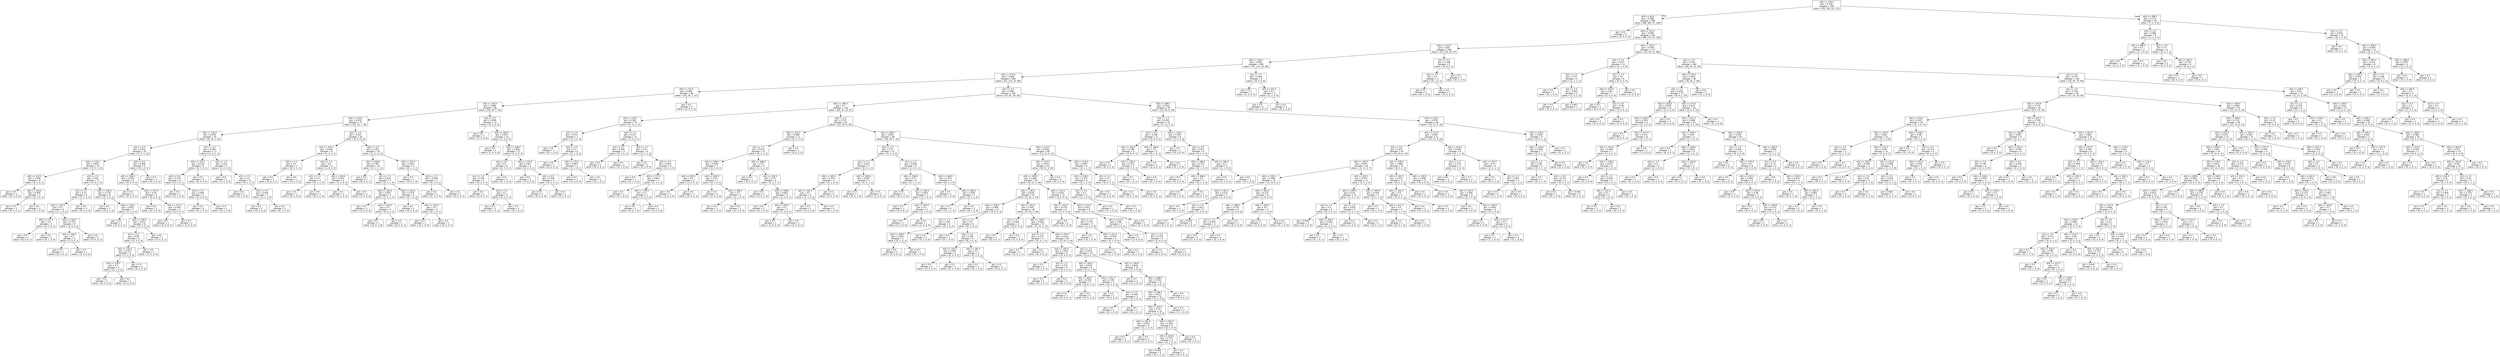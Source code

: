 digraph Tree {
node [shape=box, fontname="helvetica"] ;
edge [fontname="helvetica"] ;
0 [label="x[0] <= 278.5\ngini = 0.704\nsamples = 500\nvalue = [95, 182, 52, 171]"] ;
1 [label="x[0] <= 94.5\ngini = 0.698\nsamples = 480\nvalue = [88, 180, 47, 165]"] ;
0 -> 1 [labeldistance=2.5, labelangle=45, headlabel="True"] ;
2 [label="gini = 0.0\nsamples = 4\nvalue = [0, 4, 0, 0]"] ;
1 -> 2 ;
3 [label="x[0] <= 223.5\ngini = 0.699\nsamples = 476\nvalue = [88, 176, 47, 165]"] ;
1 -> 3 ;
4 [label="x[0] <= 222.5\ngini = 0.69\nsamples = 299\nvalue = [57, 120, 25, 97]"] ;
3 -> 4 ;
5 [label="x[0] <= 220.5\ngini = 0.695\nsamples = 290\nvalue = [57, 112, 25, 96]"] ;
4 -> 5 ;
6 [label="x[0] <= 174.0\ngini = 0.693\nsamples = 284\nvalue = [53, 110, 25, 96]"] ;
5 -> 6 ;
7 [label="x[0] <= 172.5\ngini = 0.682\nsamples = 89\nvalue = [16, 29, 7, 37]"] ;
6 -> 7 ;
8 [label="x[0] <= 165.0\ngini = 0.689\nsamples = 86\nvalue = [16, 29, 7, 34]"] ;
7 -> 8 ;
9 [label="x[0] <= 153.5\ngini = 0.678\nsamples = 71\nvalue = [10, 24, 7, 30]"] ;
8 -> 9 ;
10 [label="x[0] <= 150.5\ngini = 0.678\nsamples = 45\nvalue = [8, 18, 3, 16]"] ;
9 -> 10 ;
11 [label="x[2] <= 3.5\ngini = 0.652\nsamples = 32\nvalue = [7, 9, 1, 15]"] ;
10 -> 11 ;
12 [label="x[0] <= 132.5\ngini = 0.639\nsamples = 23\nvalue = [3, 9, 1, 10]"] ;
11 -> 12 ;
13 [label="x[0] <= 122.5\ngini = 0.278\nsamples = 6\nvalue = [0, 5, 0, 1]"] ;
12 -> 13 ;
14 [label="gini = 0.0\nsamples = 3\nvalue = [0, 3, 0, 0]"] ;
13 -> 14 ;
15 [label="x[0] <= 126.0\ngini = 0.444\nsamples = 3\nvalue = [0, 2, 0, 1]"] ;
13 -> 15 ;
16 [label="gini = 0.0\nsamples = 1\nvalue = [0, 0, 0, 1]"] ;
15 -> 16 ;
17 [label="gini = 0.0\nsamples = 2\nvalue = [0, 2, 0, 0]"] ;
15 -> 17 ;
18 [label="x[2] <= 2.5\ngini = 0.63\nsamples = 17\nvalue = [3, 4, 1, 9]"] ;
12 -> 18 ;
19 [label="x[1] <= 1.5\ngini = 0.37\nsamples = 9\nvalue = [1, 1, 0, 7]"] ;
18 -> 19 ;
20 [label="x[0] <= 141.5\ngini = 0.5\nsamples = 6\nvalue = [1, 1, 0, 4]"] ;
19 -> 20 ;
21 [label="x[0] <= 137.5\ngini = 0.5\nsamples = 2\nvalue = [0, 1, 0, 1]"] ;
20 -> 21 ;
22 [label="gini = 0.0\nsamples = 1\nvalue = [0, 0, 0, 1]"] ;
21 -> 22 ;
23 [label="gini = 0.0\nsamples = 1\nvalue = [0, 1, 0, 0]"] ;
21 -> 23 ;
24 [label="x[0] <= 146.5\ngini = 0.375\nsamples = 4\nvalue = [1, 0, 0, 3]"] ;
20 -> 24 ;
25 [label="x[0] <= 144.5\ngini = 0.5\nsamples = 2\nvalue = [1, 0, 0, 1]"] ;
24 -> 25 ;
26 [label="gini = 0.0\nsamples = 1\nvalue = [0, 0, 0, 1]"] ;
25 -> 26 ;
27 [label="gini = 0.0\nsamples = 1\nvalue = [1, 0, 0, 0]"] ;
25 -> 27 ;
28 [label="gini = 0.0\nsamples = 2\nvalue = [0, 0, 0, 2]"] ;
24 -> 28 ;
29 [label="gini = 0.0\nsamples = 3\nvalue = [0, 0, 0, 3]"] ;
19 -> 29 ;
30 [label="x[0] <= 136.0\ngini = 0.719\nsamples = 8\nvalue = [2, 3, 1, 2]"] ;
18 -> 30 ;
31 [label="gini = 0.0\nsamples = 1\nvalue = [0, 0, 1, 0]"] ;
30 -> 31 ;
32 [label="x[0] <= 138.5\ngini = 0.653\nsamples = 7\nvalue = [2, 3, 0, 2]"] ;
30 -> 32 ;
33 [label="gini = 0.0\nsamples = 1\nvalue = [0, 0, 0, 1]"] ;
32 -> 33 ;
34 [label="x[0] <= 149.5\ngini = 0.611\nsamples = 6\nvalue = [2, 3, 0, 1]"] ;
32 -> 34 ;
35 [label="x[1] <= 1.5\ngini = 0.48\nsamples = 5\nvalue = [2, 3, 0, 0]"] ;
34 -> 35 ;
36 [label="x[0] <= 141.0\ngini = 0.375\nsamples = 4\nvalue = [1, 3, 0, 0]"] ;
35 -> 36 ;
37 [label="x[0] <= 139.5\ngini = 0.5\nsamples = 2\nvalue = [1, 1, 0, 0]"] ;
36 -> 37 ;
38 [label="gini = 0.0\nsamples = 1\nvalue = [0, 1, 0, 0]"] ;
37 -> 38 ;
39 [label="gini = 0.0\nsamples = 1\nvalue = [1, 0, 0, 0]"] ;
37 -> 39 ;
40 [label="gini = 0.0\nsamples = 2\nvalue = [0, 2, 0, 0]"] ;
36 -> 40 ;
41 [label="gini = 0.0\nsamples = 1\nvalue = [1, 0, 0, 0]"] ;
35 -> 41 ;
42 [label="gini = 0.0\nsamples = 1\nvalue = [0, 0, 0, 1]"] ;
34 -> 42 ;
43 [label="x[2] <= 4.5\ngini = 0.494\nsamples = 9\nvalue = [4, 0, 0, 5]"] ;
11 -> 43 ;
44 [label="x[0] <= 106.0\ngini = 0.444\nsamples = 6\nvalue = [4, 0, 0, 2]"] ;
43 -> 44 ;
45 [label="gini = 0.0\nsamples = 1\nvalue = [0, 0, 0, 1]"] ;
44 -> 45 ;
46 [label="x[0] <= 127.0\ngini = 0.32\nsamples = 5\nvalue = [4, 0, 0, 1]"] ;
44 -> 46 ;
47 [label="gini = 0.0\nsamples = 2\nvalue = [2, 0, 0, 0]"] ;
46 -> 47 ;
48 [label="x[0] <= 137.5\ngini = 0.444\nsamples = 3\nvalue = [2, 0, 0, 1]"] ;
46 -> 48 ;
49 [label="gini = 0.0\nsamples = 1\nvalue = [0, 0, 0, 1]"] ;
48 -> 49 ;
50 [label="gini = 0.0\nsamples = 2\nvalue = [2, 0, 0, 0]"] ;
48 -> 50 ;
51 [label="gini = 0.0\nsamples = 3\nvalue = [0, 0, 0, 3]"] ;
43 -> 51 ;
52 [label="x[1] <= 1.5\ngini = 0.485\nsamples = 13\nvalue = [1, 9, 2, 1]"] ;
10 -> 52 ;
53 [label="x[0] <= 151.5\ngini = 0.219\nsamples = 8\nvalue = [0, 7, 0, 1]"] ;
52 -> 53 ;
54 [label="x[2] <= 2.0\ngini = 0.375\nsamples = 4\nvalue = [0, 3, 0, 1]"] ;
53 -> 54 ;
55 [label="gini = 0.0\nsamples = 1\nvalue = [0, 1, 0, 0]"] ;
54 -> 55 ;
56 [label="x[2] <= 3.5\ngini = 0.444\nsamples = 3\nvalue = [0, 2, 0, 1]"] ;
54 -> 56 ;
57 [label="gini = 0.5\nsamples = 2\nvalue = [0, 1, 0, 1]"] ;
56 -> 57 ;
58 [label="gini = 0.0\nsamples = 1\nvalue = [0, 1, 0, 0]"] ;
56 -> 58 ;
59 [label="gini = 0.0\nsamples = 4\nvalue = [0, 4, 0, 0]"] ;
53 -> 59 ;
60 [label="x[2] <= 1.5\ngini = 0.64\nsamples = 5\nvalue = [1, 2, 2, 0]"] ;
52 -> 60 ;
61 [label="gini = 0.0\nsamples = 1\nvalue = [1, 0, 0, 0]"] ;
60 -> 61 ;
62 [label="x[2] <= 2.5\ngini = 0.5\nsamples = 4\nvalue = [0, 2, 2, 0]"] ;
60 -> 62 ;
63 [label="gini = 0.0\nsamples = 1\nvalue = [0, 1, 0, 0]"] ;
62 -> 63 ;
64 [label="x[2] <= 4.5\ngini = 0.444\nsamples = 3\nvalue = [0, 1, 2, 0]"] ;
62 -> 64 ;
65 [label="gini = 0.0\nsamples = 2\nvalue = [0, 0, 2, 0]"] ;
64 -> 65 ;
66 [label="gini = 0.0\nsamples = 1\nvalue = [0, 1, 0, 0]"] ;
64 -> 66 ;
67 [label="x[2] <= 2.5\ngini = 0.627\nsamples = 26\nvalue = [2, 6, 4, 14]"] ;
9 -> 67 ;
68 [label="x[0] <= 155.5\ngini = 0.656\nsamples = 8\nvalue = [1, 4, 2, 1]"] ;
67 -> 68 ;
69 [label="x[2] <= 1.5\ngini = 0.5\nsamples = 2\nvalue = [0, 0, 1, 1]"] ;
68 -> 69 ;
70 [label="gini = 0.0\nsamples = 1\nvalue = [0, 0, 0, 1]"] ;
69 -> 70 ;
71 [label="gini = 0.0\nsamples = 1\nvalue = [0, 0, 1, 0]"] ;
69 -> 71 ;
72 [label="x[2] <= 1.5\ngini = 0.5\nsamples = 6\nvalue = [1, 4, 1, 0]"] ;
68 -> 72 ;
73 [label="x[1] <= 1.5\ngini = 0.5\nsamples = 2\nvalue = [0, 1, 1, 0]"] ;
72 -> 73 ;
74 [label="gini = 0.0\nsamples = 1\nvalue = [0, 1, 0, 0]"] ;
73 -> 74 ;
75 [label="gini = 0.0\nsamples = 1\nvalue = [0, 0, 1, 0]"] ;
73 -> 75 ;
76 [label="x[0] <= 163.0\ngini = 0.375\nsamples = 4\nvalue = [1, 3, 0, 0]"] ;
72 -> 76 ;
77 [label="gini = 0.0\nsamples = 3\nvalue = [0, 3, 0, 0]"] ;
76 -> 77 ;
78 [label="gini = 0.0\nsamples = 1\nvalue = [1, 0, 0, 0]"] ;
76 -> 78 ;
79 [label="x[2] <= 4.5\ngini = 0.451\nsamples = 18\nvalue = [1, 2, 2, 13]"] ;
67 -> 79 ;
80 [label="x[0] <= 160.0\ngini = 0.367\nsamples = 14\nvalue = [1, 1, 1, 11]"] ;
79 -> 80 ;
81 [label="gini = 0.0\nsamples = 7\nvalue = [0, 0, 0, 7]"] ;
80 -> 81 ;
82 [label="x[1] <= 1.5\ngini = 0.612\nsamples = 7\nvalue = [1, 1, 1, 4]"] ;
80 -> 82 ;
83 [label="x[0] <= 162.0\ngini = 0.667\nsamples = 3\nvalue = [1, 0, 1, 1]"] ;
82 -> 83 ;
84 [label="gini = 0.0\nsamples = 1\nvalue = [1, 0, 0, 0]"] ;
83 -> 84 ;
85 [label="x[0] <= 163.5\ngini = 0.5\nsamples = 2\nvalue = [0, 0, 1, 1]"] ;
83 -> 85 ;
86 [label="gini = 0.0\nsamples = 1\nvalue = [0, 0, 1, 0]"] ;
85 -> 86 ;
87 [label="gini = 0.0\nsamples = 1\nvalue = [0, 0, 0, 1]"] ;
85 -> 87 ;
88 [label="x[0] <= 162.0\ngini = 0.375\nsamples = 4\nvalue = [0, 1, 0, 3]"] ;
82 -> 88 ;
89 [label="gini = 0.0\nsamples = 2\nvalue = [0, 0, 0, 2]"] ;
88 -> 89 ;
90 [label="x[0] <= 163.5\ngini = 0.5\nsamples = 2\nvalue = [0, 1, 0, 1]"] ;
88 -> 90 ;
91 [label="gini = 0.0\nsamples = 1\nvalue = [0, 1, 0, 0]"] ;
90 -> 91 ;
92 [label="gini = 0.0\nsamples = 1\nvalue = [0, 0, 0, 1]"] ;
90 -> 92 ;
93 [label="x[0] <= 155.5\ngini = 0.625\nsamples = 4\nvalue = [0, 1, 1, 2]"] ;
79 -> 93 ;
94 [label="gini = 0.0\nsamples = 1\nvalue = [0, 0, 1, 0]"] ;
93 -> 94 ;
95 [label="x[1] <= 1.5\ngini = 0.444\nsamples = 3\nvalue = [0, 1, 0, 2]"] ;
93 -> 95 ;
96 [label="gini = 0.0\nsamples = 1\nvalue = [0, 1, 0, 0]"] ;
95 -> 96 ;
97 [label="gini = 0.0\nsamples = 2\nvalue = [0, 0, 0, 2]"] ;
95 -> 97 ;
98 [label="x[2] <= 2.5\ngini = 0.658\nsamples = 15\nvalue = [6, 5, 0, 4]"] ;
8 -> 98 ;
99 [label="gini = 0.0\nsamples = 3\nvalue = [3, 0, 0, 0]"] ;
98 -> 99 ;
100 [label="x[0] <= 166.5\ngini = 0.653\nsamples = 12\nvalue = [3, 5, 0, 4]"] ;
98 -> 100 ;
101 [label="gini = 0.0\nsamples = 1\nvalue = [1, 0, 0, 0]"] ;
100 -> 101 ;
102 [label="x[0] <= 168.5\ngini = 0.628\nsamples = 11\nvalue = [2, 5, 0, 4]"] ;
100 -> 102 ;
103 [label="x[2] <= 4.5\ngini = 0.5\nsamples = 6\nvalue = [0, 3, 0, 3]"] ;
102 -> 103 ;
104 [label="x[1] <= 1.5\ngini = 0.48\nsamples = 5\nvalue = [0, 2, 0, 3]"] ;
103 -> 104 ;
105 [label="gini = 0.0\nsamples = 1\nvalue = [0, 0, 0, 1]"] ;
104 -> 105 ;
106 [label="x[2] <= 3.5\ngini = 0.5\nsamples = 4\nvalue = [0, 2, 0, 2]"] ;
104 -> 106 ;
107 [label="gini = 0.5\nsamples = 2\nvalue = [0, 1, 0, 1]"] ;
106 -> 107 ;
108 [label="gini = 0.5\nsamples = 2\nvalue = [0, 1, 0, 1]"] ;
106 -> 108 ;
109 [label="gini = 0.0\nsamples = 1\nvalue = [0, 1, 0, 0]"] ;
103 -> 109 ;
110 [label="x[0] <= 170.0\ngini = 0.64\nsamples = 5\nvalue = [2, 2, 0, 1]"] ;
102 -> 110 ;
111 [label="gini = 0.0\nsamples = 2\nvalue = [2, 0, 0, 0]"] ;
110 -> 111 ;
112 [label="x[2] <= 4.5\ngini = 0.444\nsamples = 3\nvalue = [0, 2, 0, 1]"] ;
110 -> 112 ;
113 [label="gini = 0.0\nsamples = 2\nvalue = [0, 2, 0, 0]"] ;
112 -> 113 ;
114 [label="gini = 0.0\nsamples = 1\nvalue = [0, 0, 0, 1]"] ;
112 -> 114 ;
115 [label="gini = 0.0\nsamples = 3\nvalue = [0, 0, 0, 3]"] ;
7 -> 115 ;
116 [label="x[2] <= 3.5\ngini = 0.691\nsamples = 195\nvalue = [37, 81, 18, 59]"] ;
6 -> 116 ;
117 [label="x[0] <= 180.5\ngini = 0.7\nsamples = 116\nvalue = [24, 41, 10, 41]"] ;
116 -> 117 ;
118 [label="x[0] <= 176.5\ngini = 0.582\nsamples = 19\nvalue = [2, 11, 1, 5]"] ;
117 -> 118 ;
119 [label="x[2] <= 1.5\ngini = 0.571\nsamples = 7\nvalue = [1, 2, 0, 4]"] ;
118 -> 119 ;
120 [label="gini = 0.0\nsamples = 1\nvalue = [0, 1, 0, 0]"] ;
119 -> 120 ;
121 [label="x[2] <= 2.5\ngini = 0.5\nsamples = 6\nvalue = [1, 1, 0, 4]"] ;
119 -> 121 ;
122 [label="gini = 0.0\nsamples = 3\nvalue = [0, 0, 0, 3]"] ;
121 -> 122 ;
123 [label="x[0] <= 175.5\ngini = 0.667\nsamples = 3\nvalue = [1, 1, 0, 1]"] ;
121 -> 123 ;
124 [label="gini = 0.0\nsamples = 1\nvalue = [1, 0, 0, 0]"] ;
123 -> 124 ;
125 [label="gini = 0.5\nsamples = 2\nvalue = [0, 1, 0, 1]"] ;
123 -> 125 ;
126 [label="x[2] <= 1.5\ngini = 0.417\nsamples = 12\nvalue = [1, 9, 1, 1]"] ;
118 -> 126 ;
127 [label="x[1] <= 1.5\ngini = 0.444\nsamples = 3\nvalue = [0, 2, 0, 1]"] ;
126 -> 127 ;
128 [label="gini = 0.0\nsamples = 1\nvalue = [0, 0, 0, 1]"] ;
127 -> 128 ;
129 [label="gini = 0.0\nsamples = 2\nvalue = [0, 2, 0, 0]"] ;
127 -> 129 ;
130 [label="x[1] <= 1.5\ngini = 0.37\nsamples = 9\nvalue = [1, 7, 1, 0]"] ;
126 -> 130 ;
131 [label="gini = 0.0\nsamples = 5\nvalue = [0, 5, 0, 0]"] ;
130 -> 131 ;
132 [label="x[2] <= 2.5\ngini = 0.625\nsamples = 4\nvalue = [1, 2, 1, 0]"] ;
130 -> 132 ;
133 [label="gini = 0.0\nsamples = 1\nvalue = [0, 1, 0, 0]"] ;
132 -> 133 ;
134 [label="x[0] <= 177.5\ngini = 0.667\nsamples = 3\nvalue = [1, 1, 1, 0]"] ;
132 -> 134 ;
135 [label="gini = 0.0\nsamples = 1\nvalue = [0, 1, 0, 0]"] ;
134 -> 135 ;
136 [label="x[0] <= 178.5\ngini = 0.5\nsamples = 2\nvalue = [1, 0, 1, 0]"] ;
134 -> 136 ;
137 [label="gini = 0.0\nsamples = 1\nvalue = [0, 0, 1, 0]"] ;
136 -> 137 ;
138 [label="gini = 0.0\nsamples = 1\nvalue = [1, 0, 0, 0]"] ;
136 -> 138 ;
139 [label="x[2] <= 1.5\ngini = 0.707\nsamples = 97\nvalue = [22, 30, 9, 36]"] ;
117 -> 139 ;
140 [label="x[0] <= 215.5\ngini = 0.686\nsamples = 13\nvalue = [6, 2, 2, 3]"] ;
139 -> 140 ;
141 [label="x[1] <= 1.5\ngini = 0.653\nsamples = 12\nvalue = [6, 2, 1, 3]"] ;
140 -> 141 ;
142 [label="x[0] <= 188.5\ngini = 0.449\nsamples = 7\nvalue = [5, 1, 0, 1]"] ;
141 -> 142 ;
143 [label="x[0] <= 183.5\ngini = 0.5\nsamples = 2\nvalue = [1, 0, 0, 1]"] ;
142 -> 143 ;
144 [label="gini = 0.0\nsamples = 1\nvalue = [1, 0, 0, 0]"] ;
143 -> 144 ;
145 [label="gini = 0.0\nsamples = 1\nvalue = [0, 0, 0, 1]"] ;
143 -> 145 ;
146 [label="x[0] <= 202.0\ngini = 0.32\nsamples = 5\nvalue = [4, 1, 0, 0]"] ;
142 -> 146 ;
147 [label="gini = 0.0\nsamples = 3\nvalue = [3, 0, 0, 0]"] ;
146 -> 147 ;
148 [label="x[0] <= 208.5\ngini = 0.5\nsamples = 2\nvalue = [1, 1, 0, 0]"] ;
146 -> 148 ;
149 [label="gini = 0.0\nsamples = 1\nvalue = [0, 1, 0, 0]"] ;
148 -> 149 ;
150 [label="gini = 0.0\nsamples = 1\nvalue = [1, 0, 0, 0]"] ;
148 -> 150 ;
151 [label="x[0] <= 186.0\ngini = 0.72\nsamples = 5\nvalue = [1, 1, 1, 2]"] ;
141 -> 151 ;
152 [label="gini = 0.0\nsamples = 1\nvalue = [0, 0, 0, 1]"] ;
151 -> 152 ;
153 [label="x[0] <= 192.5\ngini = 0.75\nsamples = 4\nvalue = [1, 1, 1, 1]"] ;
151 -> 153 ;
154 [label="gini = 0.0\nsamples = 1\nvalue = [0, 0, 1, 0]"] ;
153 -> 154 ;
155 [label="x[0] <= 198.0\ngini = 0.667\nsamples = 3\nvalue = [1, 1, 0, 1]"] ;
153 -> 155 ;
156 [label="gini = 0.0\nsamples = 1\nvalue = [0, 1, 0, 0]"] ;
155 -> 156 ;
157 [label="x[0] <= 205.0\ngini = 0.5\nsamples = 2\nvalue = [1, 0, 0, 1]"] ;
155 -> 157 ;
158 [label="gini = 0.0\nsamples = 1\nvalue = [1, 0, 0, 0]"] ;
157 -> 158 ;
159 [label="gini = 0.0\nsamples = 1\nvalue = [0, 0, 0, 1]"] ;
157 -> 159 ;
160 [label="gini = 0.0\nsamples = 1\nvalue = [0, 0, 1, 0]"] ;
140 -> 160 ;
161 [label="x[0] <= 188.5\ngini = 0.691\nsamples = 84\nvalue = [16, 28, 7, 33]"] ;
139 -> 161 ;
162 [label="x[2] <= 2.5\ngini = 0.72\nsamples = 15\nvalue = [5, 5, 3, 2]"] ;
161 -> 162 ;
163 [label="x[1] <= 1.5\ngini = 0.612\nsamples = 7\nvalue = [4, 1, 1, 1]"] ;
162 -> 163 ;
164 [label="x[0] <= 182.5\ngini = 0.375\nsamples = 4\nvalue = [3, 1, 0, 0]"] ;
163 -> 164 ;
165 [label="x[0] <= 181.5\ngini = 0.5\nsamples = 2\nvalue = [1, 1, 0, 0]"] ;
164 -> 165 ;
166 [label="gini = 0.0\nsamples = 1\nvalue = [1, 0, 0, 0]"] ;
165 -> 166 ;
167 [label="gini = 0.0\nsamples = 1\nvalue = [0, 1, 0, 0]"] ;
165 -> 167 ;
168 [label="gini = 0.0\nsamples = 2\nvalue = [2, 0, 0, 0]"] ;
164 -> 168 ;
169 [label="x[0] <= 185.0\ngini = 0.667\nsamples = 3\nvalue = [1, 0, 1, 1]"] ;
163 -> 169 ;
170 [label="gini = 0.0\nsamples = 1\nvalue = [0, 0, 1, 0]"] ;
169 -> 170 ;
171 [label="gini = 0.5\nsamples = 2\nvalue = [1, 0, 0, 1]"] ;
169 -> 171 ;
172 [label="x[1] <= 1.5\ngini = 0.656\nsamples = 8\nvalue = [1, 4, 2, 1]"] ;
162 -> 172 ;
173 [label="x[0] <= 184.0\ngini = 0.75\nsamples = 4\nvalue = [1, 1, 1, 1]"] ;
172 -> 173 ;
174 [label="gini = 0.0\nsamples = 1\nvalue = [0, 0, 1, 0]"] ;
173 -> 174 ;
175 [label="x[0] <= 185.5\ngini = 0.667\nsamples = 3\nvalue = [1, 1, 0, 1]"] ;
173 -> 175 ;
176 [label="gini = 0.0\nsamples = 1\nvalue = [0, 0, 0, 1]"] ;
175 -> 176 ;
177 [label="x[0] <= 187.0\ngini = 0.5\nsamples = 2\nvalue = [1, 1, 0, 0]"] ;
175 -> 177 ;
178 [label="gini = 0.0\nsamples = 1\nvalue = [0, 1, 0, 0]"] ;
177 -> 178 ;
179 [label="gini = 0.0\nsamples = 1\nvalue = [1, 0, 0, 0]"] ;
177 -> 179 ;
180 [label="x[0] <= 184.0\ngini = 0.375\nsamples = 4\nvalue = [0, 3, 1, 0]"] ;
172 -> 180 ;
181 [label="gini = 0.0\nsamples = 1\nvalue = [0, 1, 0, 0]"] ;
180 -> 181 ;
182 [label="x[0] <= 186.5\ngini = 0.444\nsamples = 3\nvalue = [0, 2, 1, 0]"] ;
180 -> 182 ;
183 [label="gini = 0.5\nsamples = 2\nvalue = [0, 1, 1, 0]"] ;
182 -> 183 ;
184 [label="gini = 0.0\nsamples = 1\nvalue = [0, 1, 0, 0]"] ;
182 -> 184 ;
185 [label="x[0] <= 217.5\ngini = 0.658\nsamples = 69\nvalue = [11, 23, 4, 31]"] ;
161 -> 185 ;
186 [label="x[0] <= 215.5\ngini = 0.633\nsamples = 63\nvalue = [8, 22, 3, 30]"] ;
185 -> 186 ;
187 [label="x[0] <= 209.5\ngini = 0.646\nsamples = 59\nvalue = [8, 22, 3, 26]"] ;
186 -> 187 ;
188 [label="x[0] <= 192.5\ngini = 0.629\nsamples = 47\nvalue = [5, 16, 3, 23]"] ;
187 -> 188 ;
189 [label="x[0] <= 190.5\ngini = 0.496\nsamples = 11\nvalue = [0, 6, 0, 5]"] ;
188 -> 189 ;
190 [label="x[1] <= 1.5\ngini = 0.48\nsamples = 5\nvalue = [0, 3, 0, 2]"] ;
189 -> 190 ;
191 [label="x[0] <= 189.5\ngini = 0.444\nsamples = 3\nvalue = [0, 1, 0, 2]"] ;
190 -> 191 ;
192 [label="gini = 0.0\nsamples = 2\nvalue = [0, 0, 0, 2]"] ;
191 -> 192 ;
193 [label="gini = 0.0\nsamples = 1\nvalue = [0, 1, 0, 0]"] ;
191 -> 193 ;
194 [label="gini = 0.0\nsamples = 2\nvalue = [0, 2, 0, 0]"] ;
190 -> 194 ;
195 [label="x[1] <= 1.5\ngini = 0.5\nsamples = 6\nvalue = [0, 3, 0, 3]"] ;
189 -> 195 ;
196 [label="gini = 0.0\nsamples = 1\nvalue = [0, 1, 0, 0]"] ;
195 -> 196 ;
197 [label="x[2] <= 2.5\ngini = 0.48\nsamples = 5\nvalue = [0, 2, 0, 3]"] ;
195 -> 197 ;
198 [label="x[0] <= 191.5\ngini = 0.444\nsamples = 3\nvalue = [0, 1, 0, 2]"] ;
197 -> 198 ;
199 [label="gini = 0.0\nsamples = 2\nvalue = [0, 0, 0, 2]"] ;
198 -> 199 ;
200 [label="gini = 0.0\nsamples = 1\nvalue = [0, 1, 0, 0]"] ;
198 -> 200 ;
201 [label="x[0] <= 191.5\ngini = 0.5\nsamples = 2\nvalue = [0, 1, 0, 1]"] ;
197 -> 201 ;
202 [label="gini = 0.0\nsamples = 1\nvalue = [0, 1, 0, 0]"] ;
201 -> 202 ;
203 [label="gini = 0.0\nsamples = 1\nvalue = [0, 0, 0, 1]"] ;
201 -> 203 ;
204 [label="x[0] <= 193.5\ngini = 0.647\nsamples = 36\nvalue = [5, 10, 3, 18]"] ;
188 -> 204 ;
205 [label="x[2] <= 2.5\ngini = 0.444\nsamples = 3\nvalue = [2, 0, 0, 1]"] ;
204 -> 205 ;
206 [label="gini = 0.0\nsamples = 1\nvalue = [0, 0, 0, 1]"] ;
205 -> 206 ;
207 [label="gini = 0.0\nsamples = 2\nvalue = [2, 0, 0, 0]"] ;
205 -> 207 ;
208 [label="x[0] <= 194.5\ngini = 0.626\nsamples = 33\nvalue = [3, 10, 3, 17]"] ;
204 -> 208 ;
209 [label="x[1] <= 1.5\ngini = 0.375\nsamples = 4\nvalue = [0, 0, 1, 3]"] ;
208 -> 209 ;
210 [label="gini = 0.5\nsamples = 2\nvalue = [0, 0, 1, 1]"] ;
209 -> 210 ;
211 [label="gini = 0.0\nsamples = 2\nvalue = [0, 0, 0, 2]"] ;
209 -> 211 ;
212 [label="x[0] <= 197.5\ngini = 0.633\nsamples = 29\nvalue = [3, 10, 2, 14]"] ;
208 -> 212 ;
213 [label="x[0] <= 195.5\ngini = 0.444\nsamples = 6\nvalue = [0, 4, 0, 2]"] ;
212 -> 213 ;
214 [label="gini = 0.5\nsamples = 2\nvalue = [0, 1, 0, 1]"] ;
213 -> 214 ;
215 [label="x[1] <= 1.5\ngini = 0.375\nsamples = 4\nvalue = [0, 3, 0, 1]"] ;
213 -> 215 ;
216 [label="gini = 0.5\nsamples = 2\nvalue = [0, 1, 0, 1]"] ;
215 -> 216 ;
217 [label="gini = 0.0\nsamples = 2\nvalue = [0, 2, 0, 0]"] ;
215 -> 217 ;
218 [label="x[1] <= 1.5\ngini = 0.635\nsamples = 23\nvalue = [3, 6, 2, 12]"] ;
212 -> 218 ;
219 [label="x[0] <= 205.5\ngini = 0.625\nsamples = 8\nvalue = [0, 2, 2, 4]"] ;
218 -> 219 ;
220 [label="x[0] <= 203.5\ngini = 0.444\nsamples = 3\nvalue = [0, 0, 2, 1]"] ;
219 -> 220 ;
221 [label="gini = 0.0\nsamples = 1\nvalue = [0, 0, 0, 1]"] ;
220 -> 221 ;
222 [label="gini = 0.0\nsamples = 2\nvalue = [0, 0, 2, 0]"] ;
220 -> 222 ;
223 [label="x[0] <= 207.5\ngini = 0.48\nsamples = 5\nvalue = [0, 2, 0, 3]"] ;
219 -> 223 ;
224 [label="gini = 0.0\nsamples = 2\nvalue = [0, 0, 0, 2]"] ;
223 -> 224 ;
225 [label="x[2] <= 2.5\ngini = 0.444\nsamples = 3\nvalue = [0, 2, 0, 1]"] ;
223 -> 225 ;
226 [label="gini = 0.0\nsamples = 1\nvalue = [0, 1, 0, 0]"] ;
225 -> 226 ;
227 [label="gini = 0.5\nsamples = 2\nvalue = [0, 1, 0, 1]"] ;
225 -> 227 ;
228 [label="x[0] <= 199.0\ngini = 0.604\nsamples = 15\nvalue = [3, 4, 0, 8]"] ;
218 -> 228 ;
229 [label="gini = 0.5\nsamples = 2\nvalue = [1, 0, 0, 1]"] ;
228 -> 229 ;
230 [label="x[0] <= 208.0\ngini = 0.592\nsamples = 13\nvalue = [2, 4, 0, 7]"] ;
228 -> 230 ;
231 [label="x[0] <= 206.5\ngini = 0.611\nsamples = 12\nvalue = [2, 4, 0, 6]"] ;
230 -> 231 ;
232 [label="x[0] <= 203.0\ngini = 0.54\nsamples = 10\nvalue = [1, 3, 0, 6]"] ;
231 -> 232 ;
233 [label="x[0] <= 201.0\ngini = 0.625\nsamples = 4\nvalue = [1, 1, 0, 2]"] ;
232 -> 233 ;
234 [label="gini = 0.5\nsamples = 2\nvalue = [0, 1, 0, 1]"] ;
233 -> 234 ;
235 [label="gini = 0.5\nsamples = 2\nvalue = [1, 0, 0, 1]"] ;
233 -> 235 ;
236 [label="x[0] <= 205.5\ngini = 0.444\nsamples = 6\nvalue = [0, 2, 0, 4]"] ;
232 -> 236 ;
237 [label="x[0] <= 204.5\ngini = 0.375\nsamples = 4\nvalue = [0, 1, 0, 3]"] ;
236 -> 237 ;
238 [label="gini = 0.444\nsamples = 3\nvalue = [0, 1, 0, 2]"] ;
237 -> 238 ;
239 [label="gini = 0.0\nsamples = 1\nvalue = [0, 0, 0, 1]"] ;
237 -> 239 ;
240 [label="gini = 0.5\nsamples = 2\nvalue = [0, 1, 0, 1]"] ;
236 -> 240 ;
241 [label="gini = 0.5\nsamples = 2\nvalue = [1, 1, 0, 0]"] ;
231 -> 241 ;
242 [label="gini = 0.0\nsamples = 1\nvalue = [0, 0, 0, 1]"] ;
230 -> 242 ;
243 [label="x[0] <= 212.5\ngini = 0.625\nsamples = 12\nvalue = [3, 6, 0, 3]"] ;
187 -> 243 ;
244 [label="x[0] <= 210.5\ngini = 0.278\nsamples = 6\nvalue = [1, 5, 0, 0]"] ;
243 -> 244 ;
245 [label="gini = 0.0\nsamples = 2\nvalue = [0, 2, 0, 0]"] ;
244 -> 245 ;
246 [label="x[1] <= 1.5\ngini = 0.375\nsamples = 4\nvalue = [1, 3, 0, 0]"] ;
244 -> 246 ;
247 [label="gini = 0.0\nsamples = 1\nvalue = [0, 1, 0, 0]"] ;
246 -> 247 ;
248 [label="x[0] <= 211.5\ngini = 0.444\nsamples = 3\nvalue = [1, 2, 0, 0]"] ;
246 -> 248 ;
249 [label="gini = 0.5\nsamples = 2\nvalue = [1, 1, 0, 0]"] ;
248 -> 249 ;
250 [label="gini = 0.0\nsamples = 1\nvalue = [0, 1, 0, 0]"] ;
248 -> 250 ;
251 [label="x[0] <= 214.5\ngini = 0.611\nsamples = 6\nvalue = [2, 1, 0, 3]"] ;
243 -> 251 ;
252 [label="x[0] <= 213.5\ngini = 0.48\nsamples = 5\nvalue = [2, 0, 0, 3]"] ;
251 -> 252 ;
253 [label="gini = 0.0\nsamples = 1\nvalue = [1, 0, 0, 0]"] ;
252 -> 253 ;
254 [label="x[1] <= 1.5\ngini = 0.375\nsamples = 4\nvalue = [1, 0, 0, 3]"] ;
252 -> 254 ;
255 [label="gini = 0.0\nsamples = 2\nvalue = [0, 0, 0, 2]"] ;
254 -> 255 ;
256 [label="gini = 0.5\nsamples = 2\nvalue = [1, 0, 0, 1]"] ;
254 -> 256 ;
257 [label="gini = 0.0\nsamples = 1\nvalue = [0, 1, 0, 0]"] ;
251 -> 257 ;
258 [label="gini = 0.0\nsamples = 4\nvalue = [0, 0, 0, 4]"] ;
186 -> 258 ;
259 [label="x[0] <= 219.5\ngini = 0.667\nsamples = 6\nvalue = [3, 1, 1, 1]"] ;
185 -> 259 ;
260 [label="x[0] <= 218.5\ngini = 0.375\nsamples = 4\nvalue = [3, 1, 0, 0]"] ;
259 -> 260 ;
261 [label="x[2] <= 2.5\ngini = 0.5\nsamples = 2\nvalue = [1, 1, 0, 0]"] ;
260 -> 261 ;
262 [label="gini = 0.0\nsamples = 1\nvalue = [1, 0, 0, 0]"] ;
261 -> 262 ;
263 [label="gini = 0.0\nsamples = 1\nvalue = [0, 1, 0, 0]"] ;
261 -> 263 ;
264 [label="gini = 0.0\nsamples = 2\nvalue = [2, 0, 0, 0]"] ;
260 -> 264 ;
265 [label="x[1] <= 1.5\ngini = 0.5\nsamples = 2\nvalue = [0, 0, 1, 1]"] ;
259 -> 265 ;
266 [label="gini = 0.0\nsamples = 1\nvalue = [0, 0, 1, 0]"] ;
265 -> 266 ;
267 [label="gini = 0.0\nsamples = 1\nvalue = [0, 0, 0, 1]"] ;
265 -> 267 ;
268 [label="x[0] <= 189.5\ngini = 0.654\nsamples = 79\nvalue = [13, 40, 8, 18]"] ;
116 -> 268 ;
269 [label="x[1] <= 1.5\ngini = 0.493\nsamples = 19\nvalue = [1, 13, 3, 2]"] ;
268 -> 269 ;
270 [label="x[2] <= 4.5\ngini = 0.298\nsamples = 11\nvalue = [0, 9, 0, 2]"] ;
269 -> 270 ;
271 [label="x[0] <= 183.0\ngini = 0.198\nsamples = 9\nvalue = [0, 8, 0, 1]"] ;
270 -> 271 ;
272 [label="gini = 0.0\nsamples = 5\nvalue = [0, 5, 0, 0]"] ;
271 -> 272 ;
273 [label="x[0] <= 185.5\ngini = 0.375\nsamples = 4\nvalue = [0, 3, 0, 1]"] ;
271 -> 273 ;
274 [label="gini = 0.5\nsamples = 2\nvalue = [0, 1, 0, 1]"] ;
273 -> 274 ;
275 [label="gini = 0.0\nsamples = 2\nvalue = [0, 2, 0, 0]"] ;
273 -> 275 ;
276 [label="x[0] <= 184.0\ngini = 0.5\nsamples = 2\nvalue = [0, 1, 0, 1]"] ;
270 -> 276 ;
277 [label="gini = 0.0\nsamples = 1\nvalue = [0, 0, 0, 1]"] ;
276 -> 277 ;
278 [label="gini = 0.0\nsamples = 1\nvalue = [0, 1, 0, 0]"] ;
276 -> 278 ;
279 [label="x[0] <= 176.5\ngini = 0.594\nsamples = 8\nvalue = [1, 4, 3, 0]"] ;
269 -> 279 ;
280 [label="gini = 0.0\nsamples = 2\nvalue = [0, 2, 0, 0]"] ;
279 -> 280 ;
281 [label="x[2] <= 4.5\ngini = 0.611\nsamples = 6\nvalue = [1, 2, 3, 0]"] ;
279 -> 281 ;
282 [label="x[0] <= 184.5\ngini = 0.375\nsamples = 4\nvalue = [0, 1, 3, 0]"] ;
281 -> 282 ;
283 [label="gini = 0.0\nsamples = 2\nvalue = [0, 0, 2, 0]"] ;
282 -> 283 ;
284 [label="x[0] <= 188.0\ngini = 0.5\nsamples = 2\nvalue = [0, 1, 1, 0]"] ;
282 -> 284 ;
285 [label="gini = 0.0\nsamples = 1\nvalue = [0, 1, 0, 0]"] ;
284 -> 285 ;
286 [label="gini = 0.0\nsamples = 1\nvalue = [0, 0, 1, 0]"] ;
284 -> 286 ;
287 [label="x[0] <= 184.0\ngini = 0.5\nsamples = 2\nvalue = [1, 1, 0, 0]"] ;
281 -> 287 ;
288 [label="gini = 0.0\nsamples = 1\nvalue = [1, 0, 0, 0]"] ;
287 -> 288 ;
289 [label="gini = 0.0\nsamples = 1\nvalue = [0, 1, 0, 0]"] ;
287 -> 289 ;
290 [label="x[0] <= 216.5\ngini = 0.679\nsamples = 60\nvalue = [12, 27, 5, 16]"] ;
268 -> 290 ;
291 [label="x[0] <= 213.5\ngini = 0.694\nsamples = 51\nvalue = [12, 21, 4, 14]"] ;
290 -> 291 ;
292 [label="x[2] <= 4.5\ngini = 0.671\nsamples = 43\nvalue = [10, 20, 3, 10]"] ;
291 -> 292 ;
293 [label="x[0] <= 203.5\ngini = 0.625\nsamples = 28\nvalue = [4, 15, 2, 7]"] ;
292 -> 293 ;
294 [label="x[0] <= 194.5\ngini = 0.498\nsamples = 15\nvalue = [3, 10, 0, 2]"] ;
293 -> 294 ;
295 [label="x[0] <= 191.5\ngini = 0.571\nsamples = 7\nvalue = [1, 4, 0, 2]"] ;
294 -> 295 ;
296 [label="gini = 0.0\nsamples = 1\nvalue = [0, 1, 0, 0]"] ;
295 -> 296 ;
297 [label="x[1] <= 1.5\ngini = 0.611\nsamples = 6\nvalue = [1, 3, 0, 2]"] ;
295 -> 297 ;
298 [label="gini = 0.5\nsamples = 2\nvalue = [0, 1, 0, 1]"] ;
297 -> 298 ;
299 [label="gini = 0.625\nsamples = 4\nvalue = [1, 2, 0, 1]"] ;
297 -> 299 ;
300 [label="x[0] <= 201.5\ngini = 0.375\nsamples = 8\nvalue = [2, 6, 0, 0]"] ;
294 -> 300 ;
301 [label="x[0] <= 198.5\ngini = 0.278\nsamples = 6\nvalue = [1, 5, 0, 0]"] ;
300 -> 301 ;
302 [label="x[1] <= 1.5\ngini = 0.444\nsamples = 3\nvalue = [1, 2, 0, 0]"] ;
301 -> 302 ;
303 [label="gini = 0.0\nsamples = 1\nvalue = [1, 0, 0, 0]"] ;
302 -> 303 ;
304 [label="gini = 0.0\nsamples = 2\nvalue = [0, 2, 0, 0]"] ;
302 -> 304 ;
305 [label="gini = 0.0\nsamples = 3\nvalue = [0, 3, 0, 0]"] ;
301 -> 305 ;
306 [label="x[0] <= 202.5\ngini = 0.5\nsamples = 2\nvalue = [1, 1, 0, 0]"] ;
300 -> 306 ;
307 [label="gini = 0.0\nsamples = 1\nvalue = [1, 0, 0, 0]"] ;
306 -> 307 ;
308 [label="gini = 0.0\nsamples = 1\nvalue = [0, 1, 0, 0]"] ;
306 -> 308 ;
309 [label="x[0] <= 207.5\ngini = 0.675\nsamples = 13\nvalue = [1, 5, 2, 5]"] ;
293 -> 309 ;
310 [label="x[0] <= 206.5\ngini = 0.64\nsamples = 10\nvalue = [1, 3, 1, 5]"] ;
309 -> 310 ;
311 [label="x[1] <= 1.5\ngini = 0.5\nsamples = 6\nvalue = [0, 3, 0, 3]"] ;
310 -> 311 ;
312 [label="gini = 0.444\nsamples = 3\nvalue = [0, 1, 0, 2]"] ;
311 -> 312 ;
313 [label="x[0] <= 205.0\ngini = 0.444\nsamples = 3\nvalue = [0, 2, 0, 1]"] ;
311 -> 313 ;
314 [label="gini = 0.5\nsamples = 2\nvalue = [0, 1, 0, 1]"] ;
313 -> 314 ;
315 [label="gini = 0.0\nsamples = 1\nvalue = [0, 1, 0, 0]"] ;
313 -> 315 ;
316 [label="x[1] <= 1.5\ngini = 0.625\nsamples = 4\nvalue = [1, 0, 1, 2]"] ;
310 -> 316 ;
317 [label="gini = 0.5\nsamples = 2\nvalue = [1, 0, 0, 1]"] ;
316 -> 317 ;
318 [label="gini = 0.5\nsamples = 2\nvalue = [0, 0, 1, 1]"] ;
316 -> 318 ;
319 [label="x[0] <= 209.0\ngini = 0.444\nsamples = 3\nvalue = [0, 2, 1, 0]"] ;
309 -> 319 ;
320 [label="gini = 0.0\nsamples = 1\nvalue = [0, 1, 0, 0]"] ;
319 -> 320 ;
321 [label="x[0] <= 211.5\ngini = 0.5\nsamples = 2\nvalue = [0, 1, 1, 0]"] ;
319 -> 321 ;
322 [label="gini = 0.0\nsamples = 1\nvalue = [0, 0, 1, 0]"] ;
321 -> 322 ;
323 [label="gini = 0.0\nsamples = 1\nvalue = [0, 1, 0, 0]"] ;
321 -> 323 ;
324 [label="x[0] <= 199.5\ngini = 0.684\nsamples = 15\nvalue = [6, 5, 1, 3]"] ;
292 -> 324 ;
325 [label="x[0] <= 195.5\ngini = 0.375\nsamples = 4\nvalue = [0, 0, 1, 3]"] ;
324 -> 325 ;
326 [label="x[0] <= 191.5\ngini = 0.5\nsamples = 2\nvalue = [0, 0, 1, 1]"] ;
325 -> 326 ;
327 [label="gini = 0.0\nsamples = 1\nvalue = [0, 0, 0, 1]"] ;
326 -> 327 ;
328 [label="gini = 0.0\nsamples = 1\nvalue = [0, 0, 1, 0]"] ;
326 -> 328 ;
329 [label="gini = 0.0\nsamples = 2\nvalue = [0, 0, 0, 2]"] ;
325 -> 329 ;
330 [label="x[0] <= 204.5\ngini = 0.496\nsamples = 11\nvalue = [6, 5, 0, 0]"] ;
324 -> 330 ;
331 [label="gini = 0.0\nsamples = 2\nvalue = [2, 0, 0, 0]"] ;
330 -> 331 ;
332 [label="x[0] <= 205.5\ngini = 0.494\nsamples = 9\nvalue = [4, 5, 0, 0]"] ;
330 -> 332 ;
333 [label="gini = 0.0\nsamples = 3\nvalue = [0, 3, 0, 0]"] ;
332 -> 333 ;
334 [label="x[0] <= 208.5\ngini = 0.444\nsamples = 6\nvalue = [4, 2, 0, 0]"] ;
332 -> 334 ;
335 [label="gini = 0.0\nsamples = 2\nvalue = [2, 0, 0, 0]"] ;
334 -> 335 ;
336 [label="x[0] <= 211.5\ngini = 0.5\nsamples = 4\nvalue = [2, 2, 0, 0]"] ;
334 -> 336 ;
337 [label="gini = 0.5\nsamples = 2\nvalue = [1, 1, 0, 0]"] ;
336 -> 337 ;
338 [label="gini = 0.5\nsamples = 2\nvalue = [1, 1, 0, 0]"] ;
336 -> 338 ;
339 [label="x[0] <= 214.5\ngini = 0.656\nsamples = 8\nvalue = [2, 1, 1, 4]"] ;
291 -> 339 ;
340 [label="x[1] <= 1.5\ngini = 0.375\nsamples = 4\nvalue = [1, 0, 0, 3]"] ;
339 -> 340 ;
341 [label="gini = 0.0\nsamples = 2\nvalue = [0, 0, 0, 2]"] ;
340 -> 341 ;
342 [label="gini = 0.5\nsamples = 2\nvalue = [1, 0, 0, 1]"] ;
340 -> 342 ;
343 [label="x[0] <= 215.5\ngini = 0.75\nsamples = 4\nvalue = [1, 1, 1, 1]"] ;
339 -> 343 ;
344 [label="gini = 0.0\nsamples = 1\nvalue = [0, 0, 1, 0]"] ;
343 -> 344 ;
345 [label="x[1] <= 1.5\ngini = 0.667\nsamples = 3\nvalue = [1, 1, 0, 1]"] ;
343 -> 345 ;
346 [label="gini = 0.5\nsamples = 2\nvalue = [1, 1, 0, 0]"] ;
345 -> 346 ;
347 [label="gini = 0.0\nsamples = 1\nvalue = [0, 0, 0, 1]"] ;
345 -> 347 ;
348 [label="x[0] <= 219.5\ngini = 0.494\nsamples = 9\nvalue = [0, 6, 1, 2]"] ;
290 -> 348 ;
349 [label="x[0] <= 218.5\ngini = 0.449\nsamples = 7\nvalue = [0, 5, 1, 1]"] ;
348 -> 349 ;
350 [label="x[1] <= 1.5\ngini = 0.56\nsamples = 5\nvalue = [0, 3, 1, 1]"] ;
349 -> 350 ;
351 [label="gini = 0.0\nsamples = 1\nvalue = [0, 0, 1, 0]"] ;
350 -> 351 ;
352 [label="x[2] <= 4.5\ngini = 0.375\nsamples = 4\nvalue = [0, 3, 0, 1]"] ;
350 -> 352 ;
353 [label="gini = 0.0\nsamples = 1\nvalue = [0, 1, 0, 0]"] ;
352 -> 353 ;
354 [label="gini = 0.444\nsamples = 3\nvalue = [0, 2, 0, 1]"] ;
352 -> 354 ;
355 [label="gini = 0.0\nsamples = 2\nvalue = [0, 2, 0, 0]"] ;
349 -> 355 ;
356 [label="gini = 0.5\nsamples = 2\nvalue = [0, 1, 0, 1]"] ;
348 -> 356 ;
357 [label="x[1] <= 1.5\ngini = 0.444\nsamples = 6\nvalue = [4, 2, 0, 0]"] ;
5 -> 357 ;
358 [label="gini = 0.0\nsamples = 2\nvalue = [2, 0, 0, 0]"] ;
357 -> 358 ;
359 [label="x[0] <= 221.5\ngini = 0.5\nsamples = 4\nvalue = [2, 2, 0, 0]"] ;
357 -> 359 ;
360 [label="gini = 0.0\nsamples = 2\nvalue = [2, 0, 0, 0]"] ;
359 -> 360 ;
361 [label="gini = 0.0\nsamples = 2\nvalue = [0, 2, 0, 0]"] ;
359 -> 361 ;
362 [label="x[1] <= 1.5\ngini = 0.198\nsamples = 9\nvalue = [0, 8, 0, 1]"] ;
4 -> 362 ;
363 [label="x[2] <= 2.5\ngini = 0.5\nsamples = 2\nvalue = [0, 1, 0, 1]"] ;
362 -> 363 ;
364 [label="gini = 0.0\nsamples = 1\nvalue = [0, 1, 0, 0]"] ;
363 -> 364 ;
365 [label="gini = 0.0\nsamples = 1\nvalue = [0, 0, 0, 1]"] ;
363 -> 365 ;
366 [label="gini = 0.0\nsamples = 7\nvalue = [0, 7, 0, 0]"] ;
362 -> 366 ;
367 [label="x[0] <= 225.5\ngini = 0.706\nsamples = 177\nvalue = [31, 56, 22, 68]"] ;
3 -> 367 ;
368 [label="x[2] <= 3.5\ngini = 0.627\nsamples = 13\nvalue = [5, 1, 1, 6]"] ;
367 -> 368 ;
369 [label="x[1] <= 1.5\ngini = 0.72\nsamples = 5\nvalue = [1, 1, 1, 2]"] ;
368 -> 369 ;
370 [label="gini = 0.0\nsamples = 1\nvalue = [0, 1, 0, 0]"] ;
369 -> 370 ;
371 [label="x[2] <= 2.5\ngini = 0.625\nsamples = 4\nvalue = [1, 0, 1, 2]"] ;
369 -> 371 ;
372 [label="gini = 0.0\nsamples = 1\nvalue = [0, 0, 0, 1]"] ;
371 -> 372 ;
373 [label="gini = 0.667\nsamples = 3\nvalue = [1, 0, 1, 1]"] ;
371 -> 373 ;
374 [label="x[1] <= 1.5\ngini = 0.5\nsamples = 8\nvalue = [4, 0, 0, 4]"] ;
368 -> 374 ;
375 [label="x[0] <= 224.5\ngini = 0.49\nsamples = 7\nvalue = [3, 0, 0, 4]"] ;
374 -> 375 ;
376 [label="gini = 0.0\nsamples = 2\nvalue = [0, 0, 0, 2]"] ;
375 -> 376 ;
377 [label="x[2] <= 4.5\ngini = 0.48\nsamples = 5\nvalue = [3, 0, 0, 2]"] ;
375 -> 377 ;
378 [label="gini = 0.5\nsamples = 4\nvalue = [2, 0, 0, 2]"] ;
377 -> 378 ;
379 [label="gini = 0.0\nsamples = 1\nvalue = [1, 0, 0, 0]"] ;
377 -> 379 ;
380 [label="gini = 0.0\nsamples = 1\nvalue = [1, 0, 0, 0]"] ;
374 -> 380 ;
381 [label="x[2] <= 2.5\ngini = 0.703\nsamples = 164\nvalue = [26, 55, 21, 62]"] ;
367 -> 381 ;
382 [label="x[0] <= 276.5\ngini = 0.659\nsamples = 38\nvalue = [8, 10, 2, 18]"] ;
381 -> 382 ;
383 [label="x[2] <= 1.5\ngini = 0.654\nsamples = 37\nvalue = [8, 9, 2, 18]"] ;
382 -> 383 ;
384 [label="x[0] <= 263.0\ngini = 0.628\nsamples = 11\nvalue = [2, 5, 0, 4]"] ;
383 -> 384 ;
385 [label="x[0] <= 228.0\ngini = 0.593\nsamples = 9\nvalue = [2, 5, 0, 2]"] ;
384 -> 385 ;
386 [label="gini = 0.0\nsamples = 1\nvalue = [0, 0, 0, 1]"] ;
385 -> 386 ;
387 [label="x[0] <= 257.0\ngini = 0.531\nsamples = 8\nvalue = [2, 5, 0, 1]"] ;
385 -> 387 ;
388 [label="x[0] <= 237.0\ngini = 0.449\nsamples = 7\nvalue = [1, 5, 0, 1]"] ;
387 -> 388 ;
389 [label="gini = 0.0\nsamples = 3\nvalue = [0, 3, 0, 0]"] ;
388 -> 389 ;
390 [label="x[0] <= 239.5\ngini = 0.625\nsamples = 4\nvalue = [1, 2, 0, 1]"] ;
388 -> 390 ;
391 [label="gini = 0.0\nsamples = 1\nvalue = [1, 0, 0, 0]"] ;
390 -> 391 ;
392 [label="x[1] <= 1.5\ngini = 0.444\nsamples = 3\nvalue = [0, 2, 0, 1]"] ;
390 -> 392 ;
393 [label="x[0] <= 241.5\ngini = 0.5\nsamples = 2\nvalue = [0, 1, 0, 1]"] ;
392 -> 393 ;
394 [label="gini = 0.0\nsamples = 1\nvalue = [0, 1, 0, 0]"] ;
393 -> 394 ;
395 [label="gini = 0.0\nsamples = 1\nvalue = [0, 0, 0, 1]"] ;
393 -> 395 ;
396 [label="gini = 0.0\nsamples = 1\nvalue = [0, 1, 0, 0]"] ;
392 -> 396 ;
397 [label="gini = 0.0\nsamples = 1\nvalue = [1, 0, 0, 0]"] ;
387 -> 397 ;
398 [label="gini = 0.0\nsamples = 2\nvalue = [0, 0, 0, 2]"] ;
384 -> 398 ;
399 [label="x[0] <= 274.0\ngini = 0.627\nsamples = 26\nvalue = [6, 4, 2, 14]"] ;
383 -> 399 ;
400 [label="x[0] <= 231.5\ngini = 0.608\nsamples = 25\nvalue = [6, 3, 2, 14]"] ;
399 -> 400 ;
401 [label="x[0] <= 226.5\ngini = 0.64\nsamples = 5\nvalue = [1, 2, 0, 2]"] ;
400 -> 401 ;
402 [label="gini = 0.0\nsamples = 1\nvalue = [0, 0, 0, 1]"] ;
401 -> 402 ;
403 [label="x[0] <= 228.0\ngini = 0.625\nsamples = 4\nvalue = [1, 2, 0, 1]"] ;
401 -> 403 ;
404 [label="x[1] <= 1.5\ngini = 0.5\nsamples = 2\nvalue = [1, 1, 0, 0]"] ;
403 -> 404 ;
405 [label="gini = 0.0\nsamples = 1\nvalue = [0, 1, 0, 0]"] ;
404 -> 405 ;
406 [label="gini = 0.0\nsamples = 1\nvalue = [1, 0, 0, 0]"] ;
404 -> 406 ;
407 [label="x[0] <= 230.0\ngini = 0.5\nsamples = 2\nvalue = [0, 1, 0, 1]"] ;
403 -> 407 ;
408 [label="gini = 0.0\nsamples = 1\nvalue = [0, 0, 0, 1]"] ;
407 -> 408 ;
409 [label="gini = 0.0\nsamples = 1\nvalue = [0, 1, 0, 0]"] ;
407 -> 409 ;
410 [label="x[0] <= 250.0\ngini = 0.565\nsamples = 20\nvalue = [5, 1, 2, 12]"] ;
400 -> 410 ;
411 [label="x[1] <= 1.5\ngini = 0.426\nsamples = 13\nvalue = [4, 0, 0, 9]"] ;
410 -> 411 ;
412 [label="gini = 0.0\nsamples = 5\nvalue = [0, 0, 0, 5]"] ;
411 -> 412 ;
413 [label="x[0] <= 232.5\ngini = 0.5\nsamples = 8\nvalue = [4, 0, 0, 4]"] ;
411 -> 413 ;
414 [label="gini = 0.0\nsamples = 2\nvalue = [0, 0, 0, 2]"] ;
413 -> 414 ;
415 [label="x[0] <= 233.5\ngini = 0.444\nsamples = 6\nvalue = [4, 0, 0, 2]"] ;
413 -> 415 ;
416 [label="gini = 0.0\nsamples = 1\nvalue = [1, 0, 0, 0]"] ;
415 -> 416 ;
417 [label="x[0] <= 235.0\ngini = 0.48\nsamples = 5\nvalue = [3, 0, 0, 2]"] ;
415 -> 417 ;
418 [label="gini = 0.0\nsamples = 1\nvalue = [0, 0, 0, 1]"] ;
417 -> 418 ;
419 [label="x[0] <= 244.0\ngini = 0.375\nsamples = 4\nvalue = [3, 0, 0, 1]"] ;
417 -> 419 ;
420 [label="gini = 0.0\nsamples = 2\nvalue = [2, 0, 0, 0]"] ;
419 -> 420 ;
421 [label="gini = 0.5\nsamples = 2\nvalue = [1, 0, 0, 1]"] ;
419 -> 421 ;
422 [label="x[0] <= 269.5\ngini = 0.694\nsamples = 7\nvalue = [1, 1, 2, 3]"] ;
410 -> 422 ;
423 [label="x[1] <= 1.5\ngini = 0.72\nsamples = 5\nvalue = [1, 1, 2, 1]"] ;
422 -> 423 ;
424 [label="gini = 0.0\nsamples = 1\nvalue = [1, 0, 0, 0]"] ;
423 -> 424 ;
425 [label="x[0] <= 254.0\ngini = 0.625\nsamples = 4\nvalue = [0, 1, 2, 1]"] ;
423 -> 425 ;
426 [label="gini = 0.0\nsamples = 1\nvalue = [0, 0, 1, 0]"] ;
425 -> 426 ;
427 [label="x[0] <= 262.5\ngini = 0.667\nsamples = 3\nvalue = [0, 1, 1, 1]"] ;
425 -> 427 ;
428 [label="gini = 0.5\nsamples = 2\nvalue = [0, 1, 0, 1]"] ;
427 -> 428 ;
429 [label="gini = 0.0\nsamples = 1\nvalue = [0, 0, 1, 0]"] ;
427 -> 429 ;
430 [label="gini = 0.0\nsamples = 2\nvalue = [0, 0, 0, 2]"] ;
422 -> 430 ;
431 [label="gini = 0.0\nsamples = 1\nvalue = [0, 1, 0, 0]"] ;
399 -> 431 ;
432 [label="gini = 0.0\nsamples = 1\nvalue = [0, 1, 0, 0]"] ;
382 -> 432 ;
433 [label="x[2] <= 4.5\ngini = 0.707\nsamples = 126\nvalue = [18, 45, 19, 44]"] ;
381 -> 433 ;
434 [label="x[1] <= 1.5\ngini = 0.726\nsamples = 95\nvalue = [17, 32, 16, 30]"] ;
433 -> 434 ;
435 [label="x[0] <= 245.0\ngini = 0.719\nsamples = 41\nvalue = [6, 9, 10, 16]"] ;
434 -> 435 ;
436 [label="x[0] <= 235.0\ngini = 0.625\nsamples = 20\nvalue = [2, 3, 4, 11]"] ;
435 -> 436 ;
437 [label="x[0] <= 229.5\ngini = 0.622\nsamples = 15\nvalue = [2, 1, 4, 8]"] ;
436 -> 437 ;
438 [label="x[2] <= 3.5\ngini = 0.667\nsamples = 3\nvalue = [1, 1, 0, 1]"] ;
437 -> 438 ;
439 [label="gini = 0.0\nsamples = 1\nvalue = [0, 1, 0, 0]"] ;
438 -> 439 ;
440 [label="gini = 0.5\nsamples = 2\nvalue = [1, 0, 0, 1]"] ;
438 -> 440 ;
441 [label="x[0] <= 231.5\ngini = 0.542\nsamples = 12\nvalue = [1, 0, 4, 7]"] ;
437 -> 441 ;
442 [label="x[0] <= 230.5\ngini = 0.444\nsamples = 3\nvalue = [0, 0, 2, 1]"] ;
441 -> 442 ;
443 [label="gini = 0.0\nsamples = 1\nvalue = [0, 0, 0, 1]"] ;
442 -> 443 ;
444 [label="gini = 0.0\nsamples = 2\nvalue = [0, 0, 2, 0]"] ;
442 -> 444 ;
445 [label="x[0] <= 233.5\ngini = 0.494\nsamples = 9\nvalue = [1, 0, 2, 6]"] ;
441 -> 445 ;
446 [label="x[2] <= 3.5\ngini = 0.32\nsamples = 5\nvalue = [0, 0, 1, 4]"] ;
445 -> 446 ;
447 [label="gini = 0.0\nsamples = 4\nvalue = [0, 0, 0, 4]"] ;
446 -> 447 ;
448 [label="gini = 0.0\nsamples = 1\nvalue = [0, 0, 1, 0]"] ;
446 -> 448 ;
449 [label="x[2] <= 3.5\ngini = 0.625\nsamples = 4\nvalue = [1, 0, 1, 2]"] ;
445 -> 449 ;
450 [label="gini = 0.667\nsamples = 3\nvalue = [1, 0, 1, 1]"] ;
449 -> 450 ;
451 [label="gini = 0.0\nsamples = 1\nvalue = [0, 0, 0, 1]"] ;
449 -> 451 ;
452 [label="x[0] <= 238.5\ngini = 0.48\nsamples = 5\nvalue = [0, 2, 0, 3]"] ;
436 -> 452 ;
453 [label="gini = 0.0\nsamples = 1\nvalue = [0, 1, 0, 0]"] ;
452 -> 453 ;
454 [label="x[2] <= 3.5\ngini = 0.375\nsamples = 4\nvalue = [0, 1, 0, 3]"] ;
452 -> 454 ;
455 [label="x[0] <= 242.5\ngini = 0.444\nsamples = 3\nvalue = [0, 1, 0, 2]"] ;
454 -> 455 ;
456 [label="gini = 0.5\nsamples = 2\nvalue = [0, 1, 0, 1]"] ;
455 -> 456 ;
457 [label="gini = 0.0\nsamples = 1\nvalue = [0, 0, 0, 1]"] ;
455 -> 457 ;
458 [label="gini = 0.0\nsamples = 1\nvalue = [0, 0, 0, 1]"] ;
454 -> 458 ;
459 [label="x[0] <= 253.5\ngini = 0.744\nsamples = 21\nvalue = [4, 6, 6, 5]"] ;
435 -> 459 ;
460 [label="x[0] <= 246.5\ngini = 0.667\nsamples = 9\nvalue = [3, 4, 1, 1]"] ;
459 -> 460 ;
461 [label="gini = 0.0\nsamples = 1\nvalue = [0, 0, 1, 0]"] ;
460 -> 461 ;
462 [label="x[0] <= 251.5\ngini = 0.594\nsamples = 8\nvalue = [3, 4, 0, 1]"] ;
460 -> 462 ;
463 [label="x[2] <= 3.5\ngini = 0.48\nsamples = 5\nvalue = [3, 2, 0, 0]"] ;
462 -> 463 ;
464 [label="gini = 0.0\nsamples = 2\nvalue = [2, 0, 0, 0]"] ;
463 -> 464 ;
465 [label="x[0] <= 248.0\ngini = 0.444\nsamples = 3\nvalue = [1, 2, 0, 0]"] ;
463 -> 465 ;
466 [label="gini = 0.0\nsamples = 1\nvalue = [0, 1, 0, 0]"] ;
465 -> 466 ;
467 [label="x[0] <= 250.0\ngini = 0.5\nsamples = 2\nvalue = [1, 1, 0, 0]"] ;
465 -> 467 ;
468 [label="gini = 0.0\nsamples = 1\nvalue = [1, 0, 0, 0]"] ;
467 -> 468 ;
469 [label="gini = 0.0\nsamples = 1\nvalue = [0, 1, 0, 0]"] ;
467 -> 469 ;
470 [label="x[2] <= 3.5\ngini = 0.444\nsamples = 3\nvalue = [0, 2, 0, 1]"] ;
462 -> 470 ;
471 [label="gini = 0.0\nsamples = 1\nvalue = [0, 1, 0, 0]"] ;
470 -> 471 ;
472 [label="gini = 0.5\nsamples = 2\nvalue = [0, 1, 0, 1]"] ;
470 -> 472 ;
473 [label="x[0] <= 265.0\ngini = 0.681\nsamples = 12\nvalue = [1, 2, 5, 4]"] ;
459 -> 473 ;
474 [label="x[0] <= 257.0\ngini = 0.469\nsamples = 8\nvalue = [0, 0, 5, 3]"] ;
473 -> 474 ;
475 [label="x[2] <= 3.5\ngini = 0.444\nsamples = 3\nvalue = [0, 0, 1, 2]"] ;
474 -> 475 ;
476 [label="gini = 0.0\nsamples = 1\nvalue = [0, 0, 0, 1]"] ;
475 -> 476 ;
477 [label="x[0] <= 255.5\ngini = 0.5\nsamples = 2\nvalue = [0, 0, 1, 1]"] ;
475 -> 477 ;
478 [label="gini = 0.0\nsamples = 1\nvalue = [0, 0, 1, 0]"] ;
477 -> 478 ;
479 [label="gini = 0.0\nsamples = 1\nvalue = [0, 0, 0, 1]"] ;
477 -> 479 ;
480 [label="x[0] <= 261.5\ngini = 0.32\nsamples = 5\nvalue = [0, 0, 4, 1]"] ;
474 -> 480 ;
481 [label="gini = 0.0\nsamples = 3\nvalue = [0, 0, 3, 0]"] ;
480 -> 481 ;
482 [label="x[0] <= 262.5\ngini = 0.5\nsamples = 2\nvalue = [0, 0, 1, 1]"] ;
480 -> 482 ;
483 [label="gini = 0.0\nsamples = 1\nvalue = [0, 0, 0, 1]"] ;
482 -> 483 ;
484 [label="gini = 0.0\nsamples = 1\nvalue = [0, 0, 1, 0]"] ;
482 -> 484 ;
485 [label="x[0] <= 274.5\ngini = 0.625\nsamples = 4\nvalue = [1, 2, 0, 1]"] ;
473 -> 485 ;
486 [label="gini = 0.0\nsamples = 2\nvalue = [0, 2, 0, 0]"] ;
485 -> 486 ;
487 [label="x[0] <= 276.5\ngini = 0.5\nsamples = 2\nvalue = [1, 0, 0, 1]"] ;
485 -> 487 ;
488 [label="gini = 0.0\nsamples = 1\nvalue = [0, 0, 0, 1]"] ;
487 -> 488 ;
489 [label="gini = 0.0\nsamples = 1\nvalue = [1, 0, 0, 0]"] ;
487 -> 489 ;
490 [label="x[0] <= 269.0\ngini = 0.698\nsamples = 54\nvalue = [11, 23, 6, 14]"] ;
434 -> 490 ;
491 [label="x[0] <= 256.5\ngini = 0.714\nsamples = 49\nvalue = [11, 19, 6, 13]"] ;
490 -> 491 ;
492 [label="x[0] <= 253.5\ngini = 0.671\nsamples = 37\nvalue = [5, 17, 4, 11]"] ;
491 -> 492 ;
493 [label="x[0] <= 250.5\ngini = 0.69\nsamples = 34\nvalue = [5, 14, 4, 11]"] ;
492 -> 493 ;
494 [label="x[0] <= 239.5\ngini = 0.676\nsamples = 30\nvalue = [4, 14, 4, 8]"] ;
493 -> 494 ;
495 [label="x[0] <= 238.5\ngini = 0.692\nsamples = 23\nvalue = [3, 9, 3, 8]"] ;
494 -> 495 ;
496 [label="x[0] <= 236.5\ngini = 0.674\nsamples = 22\nvalue = [2, 9, 3, 8]"] ;
495 -> 496 ;
497 [label="x[0] <= 233.5\ngini = 0.664\nsamples = 17\nvalue = [2, 8, 2, 5]"] ;
496 -> 497 ;
498 [label="x[0] <= 229.5\ngini = 0.681\nsamples = 12\nvalue = [2, 4, 1, 5]"] ;
497 -> 498 ;
499 [label="x[2] <= 3.5\ngini = 0.571\nsamples = 7\nvalue = [0, 4, 1, 2]"] ;
498 -> 499 ;
500 [label="gini = 0.5\nsamples = 2\nvalue = [0, 1, 1, 0]"] ;
499 -> 500 ;
501 [label="x[0] <= 226.5\ngini = 0.48\nsamples = 5\nvalue = [0, 3, 0, 2]"] ;
499 -> 501 ;
502 [label="gini = 0.0\nsamples = 1\nvalue = [0, 1, 0, 0]"] ;
501 -> 502 ;
503 [label="x[0] <= 227.5\ngini = 0.5\nsamples = 4\nvalue = [0, 2, 0, 2]"] ;
501 -> 503 ;
504 [label="gini = 0.0\nsamples = 1\nvalue = [0, 0, 0, 1]"] ;
503 -> 504 ;
505 [label="x[0] <= 228.5\ngini = 0.444\nsamples = 3\nvalue = [0, 2, 0, 1]"] ;
503 -> 505 ;
506 [label="gini = 0.5\nsamples = 2\nvalue = [0, 1, 0, 1]"] ;
505 -> 506 ;
507 [label="gini = 0.0\nsamples = 1\nvalue = [0, 1, 0, 0]"] ;
505 -> 507 ;
508 [label="x[0] <= 231.0\ngini = 0.48\nsamples = 5\nvalue = [2, 0, 0, 3]"] ;
498 -> 508 ;
509 [label="gini = 0.0\nsamples = 1\nvalue = [1, 0, 0, 0]"] ;
508 -> 509 ;
510 [label="x[0] <= 232.5\ngini = 0.375\nsamples = 4\nvalue = [1, 0, 0, 3]"] ;
508 -> 510 ;
511 [label="gini = 0.444\nsamples = 3\nvalue = [1, 0, 0, 2]"] ;
510 -> 511 ;
512 [label="gini = 0.0\nsamples = 1\nvalue = [0, 0, 0, 1]"] ;
510 -> 512 ;
513 [label="x[2] <= 3.5\ngini = 0.32\nsamples = 5\nvalue = [0, 4, 1, 0]"] ;
497 -> 513 ;
514 [label="gini = 0.0\nsamples = 2\nvalue = [0, 2, 0, 0]"] ;
513 -> 514 ;
515 [label="x[0] <= 235.5\ngini = 0.444\nsamples = 3\nvalue = [0, 2, 1, 0]"] ;
513 -> 515 ;
516 [label="gini = 0.5\nsamples = 2\nvalue = [0, 1, 1, 0]"] ;
515 -> 516 ;
517 [label="gini = 0.0\nsamples = 1\nvalue = [0, 1, 0, 0]"] ;
515 -> 517 ;
518 [label="x[2] <= 3.5\ngini = 0.56\nsamples = 5\nvalue = [0, 1, 1, 3]"] ;
496 -> 518 ;
519 [label="x[0] <= 237.5\ngini = 0.444\nsamples = 3\nvalue = [0, 0, 1, 2]"] ;
518 -> 519 ;
520 [label="gini = 0.0\nsamples = 2\nvalue = [0, 0, 0, 2]"] ;
519 -> 520 ;
521 [label="gini = 0.0\nsamples = 1\nvalue = [0, 0, 1, 0]"] ;
519 -> 521 ;
522 [label="x[0] <= 237.5\ngini = 0.5\nsamples = 2\nvalue = [0, 1, 0, 1]"] ;
518 -> 522 ;
523 [label="gini = 0.0\nsamples = 1\nvalue = [0, 1, 0, 0]"] ;
522 -> 523 ;
524 [label="gini = 0.0\nsamples = 1\nvalue = [0, 0, 0, 1]"] ;
522 -> 524 ;
525 [label="gini = 0.0\nsamples = 1\nvalue = [1, 0, 0, 0]"] ;
495 -> 525 ;
526 [label="x[0] <= 249.5\ngini = 0.449\nsamples = 7\nvalue = [1, 5, 1, 0]"] ;
494 -> 526 ;
527 [label="x[0] <= 248.0\ngini = 0.278\nsamples = 6\nvalue = [1, 5, 0, 0]"] ;
526 -> 527 ;
528 [label="gini = 0.0\nsamples = 4\nvalue = [0, 4, 0, 0]"] ;
527 -> 528 ;
529 [label="x[2] <= 3.5\ngini = 0.5\nsamples = 2\nvalue = [1, 1, 0, 0]"] ;
527 -> 529 ;
530 [label="gini = 0.0\nsamples = 1\nvalue = [1, 0, 0, 0]"] ;
529 -> 530 ;
531 [label="gini = 0.0\nsamples = 1\nvalue = [0, 1, 0, 0]"] ;
529 -> 531 ;
532 [label="gini = 0.0\nsamples = 1\nvalue = [0, 0, 1, 0]"] ;
526 -> 532 ;
533 [label="x[2] <= 3.5\ngini = 0.375\nsamples = 4\nvalue = [1, 0, 0, 3]"] ;
493 -> 533 ;
534 [label="x[0] <= 251.5\ngini = 0.5\nsamples = 2\nvalue = [1, 0, 0, 1]"] ;
533 -> 534 ;
535 [label="gini = 0.0\nsamples = 1\nvalue = [0, 0, 0, 1]"] ;
534 -> 535 ;
536 [label="gini = 0.0\nsamples = 1\nvalue = [1, 0, 0, 0]"] ;
534 -> 536 ;
537 [label="gini = 0.0\nsamples = 2\nvalue = [0, 0, 0, 2]"] ;
533 -> 537 ;
538 [label="gini = 0.0\nsamples = 3\nvalue = [0, 3, 0, 0]"] ;
492 -> 538 ;
539 [label="x[0] <= 265.5\ngini = 0.667\nsamples = 12\nvalue = [6, 2, 2, 2]"] ;
491 -> 539 ;
540 [label="x[0] <= 257.5\ngini = 0.593\nsamples = 9\nvalue = [5, 2, 2, 0]"] ;
539 -> 540 ;
541 [label="gini = 0.0\nsamples = 1\nvalue = [1, 0, 0, 0]"] ;
540 -> 541 ;
542 [label="x[0] <= 258.5\ngini = 0.625\nsamples = 8\nvalue = [4, 2, 2, 0]"] ;
540 -> 542 ;
543 [label="gini = 0.0\nsamples = 1\nvalue = [0, 1, 0, 0]"] ;
542 -> 543 ;
544 [label="x[0] <= 261.5\ngini = 0.571\nsamples = 7\nvalue = [4, 1, 2, 0]"] ;
542 -> 544 ;
545 [label="x[0] <= 259.5\ngini = 0.375\nsamples = 4\nvalue = [3, 0, 1, 0]"] ;
544 -> 545 ;
546 [label="gini = 0.5\nsamples = 2\nvalue = [1, 0, 1, 0]"] ;
545 -> 546 ;
547 [label="gini = 0.0\nsamples = 2\nvalue = [2, 0, 0, 0]"] ;
545 -> 547 ;
548 [label="x[2] <= 3.5\ngini = 0.667\nsamples = 3\nvalue = [1, 1, 1, 0]"] ;
544 -> 548 ;
549 [label="x[0] <= 263.5\ngini = 0.5\nsamples = 2\nvalue = [1, 1, 0, 0]"] ;
548 -> 549 ;
550 [label="gini = 0.0\nsamples = 1\nvalue = [0, 1, 0, 0]"] ;
549 -> 550 ;
551 [label="gini = 0.0\nsamples = 1\nvalue = [1, 0, 0, 0]"] ;
549 -> 551 ;
552 [label="gini = 0.0\nsamples = 1\nvalue = [0, 0, 1, 0]"] ;
548 -> 552 ;
553 [label="x[0] <= 267.0\ngini = 0.444\nsamples = 3\nvalue = [1, 0, 0, 2]"] ;
539 -> 553 ;
554 [label="x[2] <= 3.5\ngini = 0.5\nsamples = 2\nvalue = [1, 0, 0, 1]"] ;
553 -> 554 ;
555 [label="gini = 0.0\nsamples = 1\nvalue = [1, 0, 0, 0]"] ;
554 -> 555 ;
556 [label="gini = 0.0\nsamples = 1\nvalue = [0, 0, 0, 1]"] ;
554 -> 556 ;
557 [label="gini = 0.0\nsamples = 1\nvalue = [0, 0, 0, 1]"] ;
553 -> 557 ;
558 [label="x[2] <= 3.5\ngini = 0.32\nsamples = 5\nvalue = [0, 4, 0, 1]"] ;
490 -> 558 ;
559 [label="gini = 0.0\nsamples = 3\nvalue = [0, 3, 0, 0]"] ;
558 -> 559 ;
560 [label="gini = 0.5\nsamples = 2\nvalue = [0, 1, 0, 1]"] ;
558 -> 560 ;
561 [label="x[0] <= 236.5\ngini = 0.61\nsamples = 31\nvalue = [1, 13, 3, 14]"] ;
433 -> 561 ;
562 [label="x[1] <= 1.5\ngini = 0.219\nsamples = 8\nvalue = [0, 7, 0, 1]"] ;
561 -> 562 ;
563 [label="gini = 0.0\nsamples = 6\nvalue = [0, 6, 0, 0]"] ;
562 -> 563 ;
564 [label="x[0] <= 234.5\ngini = 0.5\nsamples = 2\nvalue = [0, 1, 0, 1]"] ;
562 -> 564 ;
565 [label="gini = 0.0\nsamples = 1\nvalue = [0, 1, 0, 0]"] ;
564 -> 565 ;
566 [label="gini = 0.0\nsamples = 1\nvalue = [0, 0, 0, 1]"] ;
564 -> 566 ;
567 [label="x[0] <= 244.5\ngini = 0.594\nsamples = 23\nvalue = [1, 6, 3, 13]"] ;
561 -> 567 ;
568 [label="gini = 0.0\nsamples = 4\nvalue = [0, 0, 0, 4]"] ;
567 -> 568 ;
569 [label="x[0] <= 250.5\ngini = 0.648\nsamples = 19\nvalue = [1, 6, 3, 9]"] ;
567 -> 569 ;
570 [label="x[0] <= 245.5\ngini = 0.444\nsamples = 3\nvalue = [1, 2, 0, 0]"] ;
569 -> 570 ;
571 [label="gini = 0.0\nsamples = 1\nvalue = [0, 1, 0, 0]"] ;
570 -> 571 ;
572 [label="x[0] <= 247.0\ngini = 0.5\nsamples = 2\nvalue = [1, 1, 0, 0]"] ;
570 -> 572 ;
573 [label="gini = 0.0\nsamples = 1\nvalue = [1, 0, 0, 0]"] ;
572 -> 573 ;
574 [label="gini = 0.0\nsamples = 1\nvalue = [0, 1, 0, 0]"] ;
572 -> 574 ;
575 [label="x[0] <= 260.0\ngini = 0.586\nsamples = 16\nvalue = [0, 4, 3, 9]"] ;
569 -> 575 ;
576 [label="x[0] <= 253.5\ngini = 0.444\nsamples = 3\nvalue = [0, 0, 2, 1]"] ;
575 -> 576 ;
577 [label="gini = 0.0\nsamples = 1\nvalue = [0, 0, 0, 1]"] ;
576 -> 577 ;
578 [label="gini = 0.0\nsamples = 2\nvalue = [0, 0, 2, 0]"] ;
576 -> 578 ;
579 [label="x[0] <= 269.0\ngini = 0.521\nsamples = 13\nvalue = [0, 4, 1, 8]"] ;
575 -> 579 ;
580 [label="x[0] <= 263.0\ngini = 0.58\nsamples = 10\nvalue = [0, 4, 1, 5]"] ;
579 -> 580 ;
581 [label="x[0] <= 261.5\ngini = 0.32\nsamples = 5\nvalue = [0, 1, 0, 4]"] ;
580 -> 581 ;
582 [label="gini = 0.0\nsamples = 2\nvalue = [0, 0, 0, 2]"] ;
581 -> 582 ;
583 [label="x[1] <= 1.5\ngini = 0.444\nsamples = 3\nvalue = [0, 1, 0, 2]"] ;
581 -> 583 ;
584 [label="gini = 0.0\nsamples = 1\nvalue = [0, 0, 0, 1]"] ;
583 -> 584 ;
585 [label="gini = 0.5\nsamples = 2\nvalue = [0, 1, 0, 1]"] ;
583 -> 585 ;
586 [label="x[1] <= 1.5\ngini = 0.56\nsamples = 5\nvalue = [0, 3, 1, 1]"] ;
580 -> 586 ;
587 [label="x[0] <= 266.5\ngini = 0.375\nsamples = 4\nvalue = [0, 3, 0, 1]"] ;
586 -> 587 ;
588 [label="gini = 0.0\nsamples = 2\nvalue = [0, 2, 0, 0]"] ;
587 -> 588 ;
589 [label="gini = 0.5\nsamples = 2\nvalue = [0, 1, 0, 1]"] ;
587 -> 589 ;
590 [label="gini = 0.0\nsamples = 1\nvalue = [0, 0, 1, 0]"] ;
586 -> 590 ;
591 [label="gini = 0.0\nsamples = 3\nvalue = [0, 0, 0, 3]"] ;
579 -> 591 ;
592 [label="x[0] <= 288.5\ngini = 0.715\nsamples = 20\nvalue = [7, 2, 5, 6]"] ;
0 -> 592 [labeldistance=2.5, labelangle=-45, headlabel="False"] ;
593 [label="x[2] <= 2.0\ngini = 0.688\nsamples = 8\nvalue = [1, 1, 3, 3]"] ;
592 -> 593 ;
594 [label="x[0] <= 280.5\ngini = 0.5\nsamples = 2\nvalue = [1, 1, 0, 0]"] ;
593 -> 594 ;
595 [label="gini = 0.0\nsamples = 1\nvalue = [1, 0, 0, 0]"] ;
594 -> 595 ;
596 [label="gini = 0.0\nsamples = 1\nvalue = [0, 1, 0, 0]"] ;
594 -> 596 ;
597 [label="x[2] <= 3.5\ngini = 0.5\nsamples = 6\nvalue = [0, 0, 3, 3]"] ;
593 -> 597 ;
598 [label="gini = 0.0\nsamples = 2\nvalue = [0, 0, 0, 2]"] ;
597 -> 598 ;
599 [label="x[0] <= 287.5\ngini = 0.375\nsamples = 4\nvalue = [0, 0, 3, 1]"] ;
597 -> 599 ;
600 [label="gini = 0.0\nsamples = 3\nvalue = [0, 0, 3, 0]"] ;
599 -> 600 ;
601 [label="gini = 0.0\nsamples = 1\nvalue = [0, 0, 0, 1]"] ;
599 -> 601 ;
602 [label="x[1] <= 1.5\ngini = 0.653\nsamples = 12\nvalue = [6, 1, 2, 3]"] ;
592 -> 602 ;
603 [label="gini = 0.0\nsamples = 1\nvalue = [0, 0, 0, 1]"] ;
602 -> 603 ;
604 [label="x[0] <= 296.5\ngini = 0.628\nsamples = 11\nvalue = [6, 1, 2, 2]"] ;
602 -> 604 ;
605 [label="x[0] <= 291.5\ngini = 0.531\nsamples = 8\nvalue = [5, 0, 2, 1]"] ;
604 -> 605 ;
606 [label="x[0] <= 290.0\ngini = 0.444\nsamples = 3\nvalue = [2, 0, 0, 1]"] ;
605 -> 606 ;
607 [label="gini = 0.0\nsamples = 1\nvalue = [1, 0, 0, 0]"] ;
606 -> 607 ;
608 [label="gini = 0.5\nsamples = 2\nvalue = [1, 0, 0, 1]"] ;
606 -> 608 ;
609 [label="x[2] <= 3.5\ngini = 0.48\nsamples = 5\nvalue = [3, 0, 2, 0]"] ;
605 -> 609 ;
610 [label="gini = 0.0\nsamples = 1\nvalue = [1, 0, 0, 0]"] ;
609 -> 610 ;
611 [label="x[0] <= 292.5\ngini = 0.5\nsamples = 4\nvalue = [2, 0, 2, 0]"] ;
609 -> 611 ;
612 [label="x[2] <= 4.5\ngini = 0.5\nsamples = 2\nvalue = [1, 0, 1, 0]"] ;
611 -> 612 ;
613 [label="gini = 0.0\nsamples = 1\nvalue = [0, 0, 1, 0]"] ;
612 -> 613 ;
614 [label="gini = 0.0\nsamples = 1\nvalue = [1, 0, 0, 0]"] ;
612 -> 614 ;
615 [label="x[2] <= 4.5\ngini = 0.5\nsamples = 2\nvalue = [1, 0, 1, 0]"] ;
611 -> 615 ;
616 [label="gini = 0.0\nsamples = 1\nvalue = [1, 0, 0, 0]"] ;
615 -> 616 ;
617 [label="gini = 0.0\nsamples = 1\nvalue = [0, 0, 1, 0]"] ;
615 -> 617 ;
618 [label="x[0] <= 298.5\ngini = 0.667\nsamples = 3\nvalue = [1, 1, 0, 1]"] ;
604 -> 618 ;
619 [label="gini = 0.0\nsamples = 1\nvalue = [0, 1, 0, 0]"] ;
618 -> 619 ;
620 [label="gini = 0.5\nsamples = 2\nvalue = [1, 0, 0, 1]"] ;
618 -> 620 ;
}